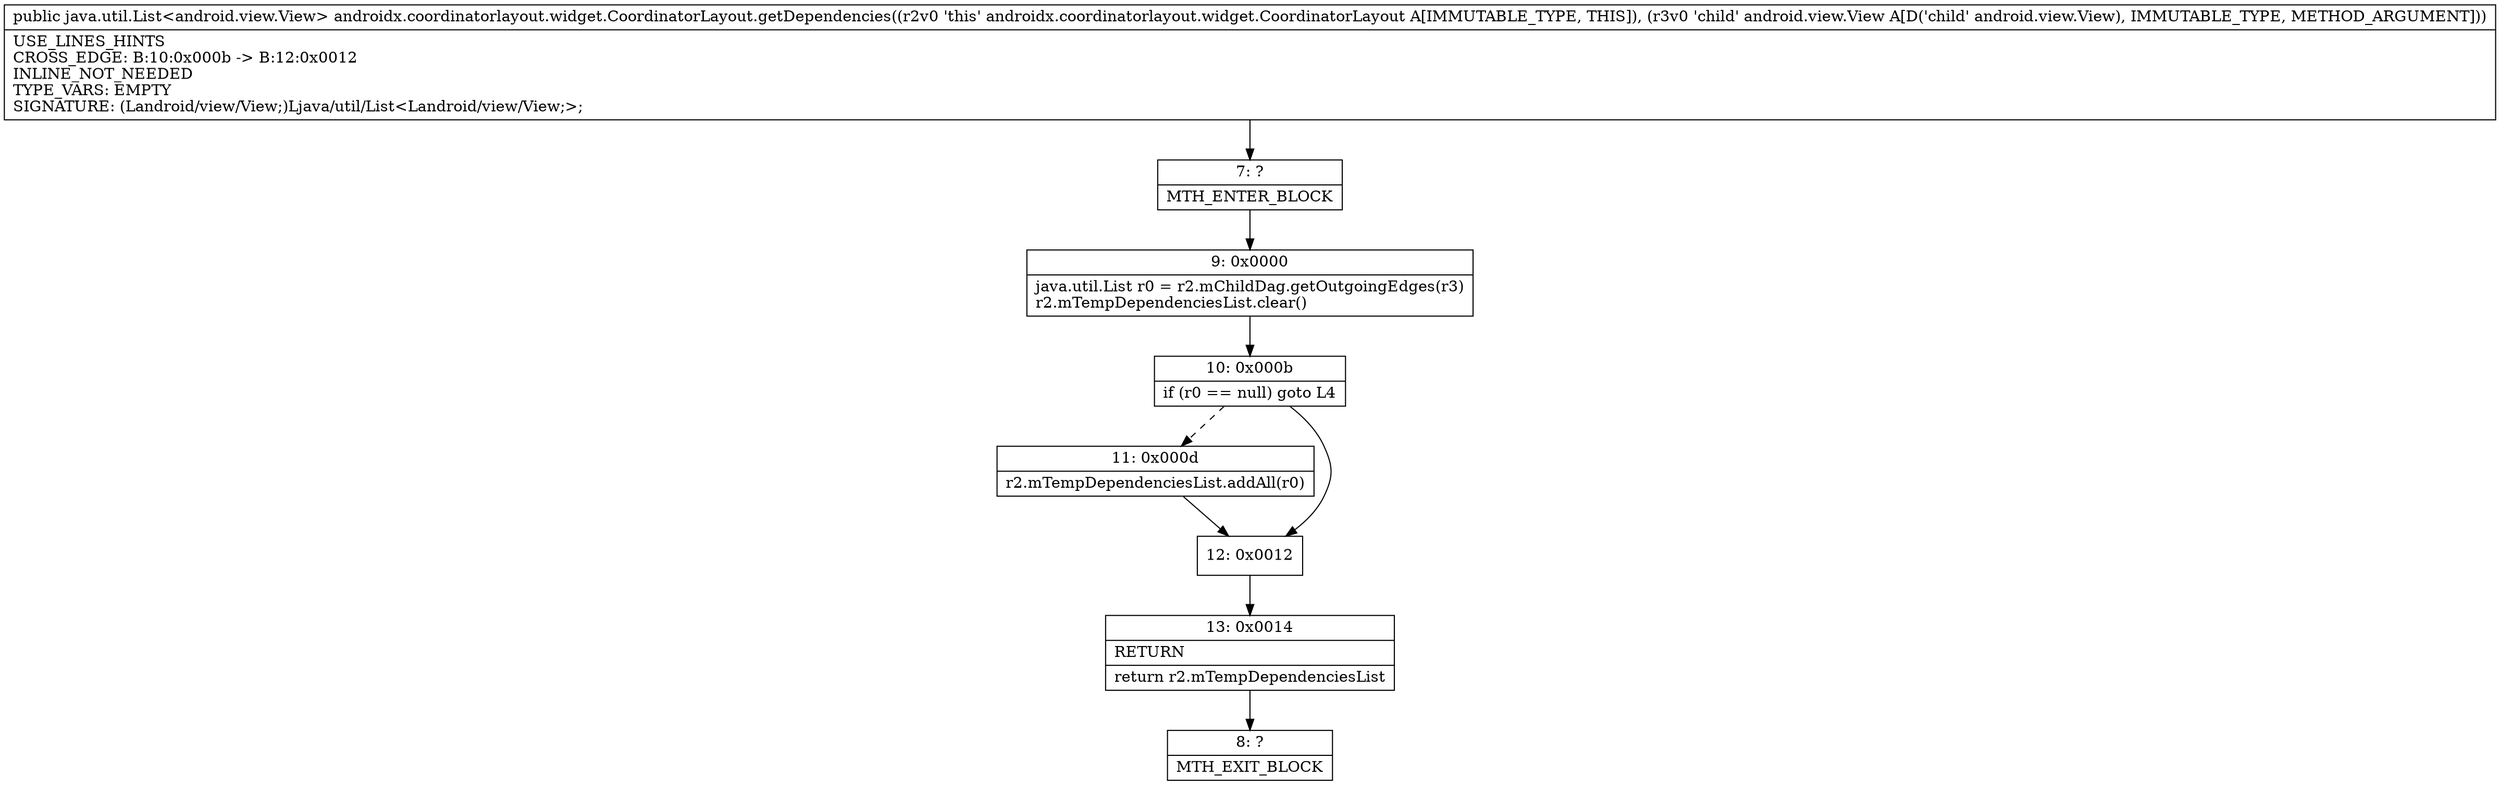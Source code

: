 digraph "CFG forandroidx.coordinatorlayout.widget.CoordinatorLayout.getDependencies(Landroid\/view\/View;)Ljava\/util\/List;" {
Node_7 [shape=record,label="{7\:\ ?|MTH_ENTER_BLOCK\l}"];
Node_9 [shape=record,label="{9\:\ 0x0000|java.util.List r0 = r2.mChildDag.getOutgoingEdges(r3)\lr2.mTempDependenciesList.clear()\l}"];
Node_10 [shape=record,label="{10\:\ 0x000b|if (r0 == null) goto L4\l}"];
Node_11 [shape=record,label="{11\:\ 0x000d|r2.mTempDependenciesList.addAll(r0)\l}"];
Node_12 [shape=record,label="{12\:\ 0x0012}"];
Node_13 [shape=record,label="{13\:\ 0x0014|RETURN\l|return r2.mTempDependenciesList\l}"];
Node_8 [shape=record,label="{8\:\ ?|MTH_EXIT_BLOCK\l}"];
MethodNode[shape=record,label="{public java.util.List\<android.view.View\> androidx.coordinatorlayout.widget.CoordinatorLayout.getDependencies((r2v0 'this' androidx.coordinatorlayout.widget.CoordinatorLayout A[IMMUTABLE_TYPE, THIS]), (r3v0 'child' android.view.View A[D('child' android.view.View), IMMUTABLE_TYPE, METHOD_ARGUMENT]))  | USE_LINES_HINTS\lCROSS_EDGE: B:10:0x000b \-\> B:12:0x0012\lINLINE_NOT_NEEDED\lTYPE_VARS: EMPTY\lSIGNATURE: (Landroid\/view\/View;)Ljava\/util\/List\<Landroid\/view\/View;\>;\l}"];
MethodNode -> Node_7;Node_7 -> Node_9;
Node_9 -> Node_10;
Node_10 -> Node_11[style=dashed];
Node_10 -> Node_12;
Node_11 -> Node_12;
Node_12 -> Node_13;
Node_13 -> Node_8;
}

